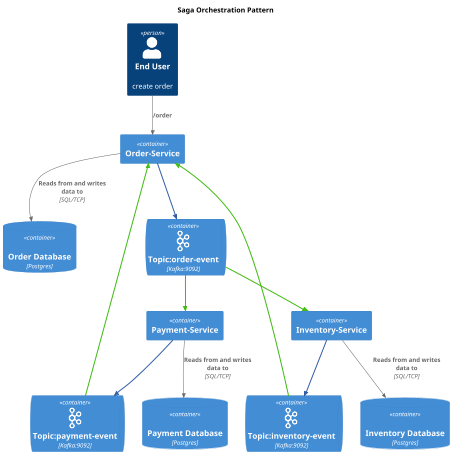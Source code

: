 @startuml

title Saga Orchestration Pattern

!include <C4/C4>
!include <C4/C4_Container>
!include <C4/C4_Component>

!include <cloudinsight/kafka>
!include <cloudinsight/cassandra>

scale 0.5
AddRelTag("kafka_link_outward", $textColor=#335DA5, $lineColor=#335DA5, $lineStyle=bold())
AddRelTag("kafka_link_inward", $textColor=#3FBA11, $lineColor=#3FBA11, $lineStyle=bold())


' External actor
Person(enduser, "End User", "create order")

Container(order_service, "Order-Service")
ContainerDb(order_db, "Order Database", $techn="Postgres", $sprite="postgres")
ContainerQueue(payment_event, "Topic:payment-event", "Kafka:9092", $sprite="kafka")
ContainerQueue(inventory_event, "Topic:inventory-event", "Kafka:9092", $sprite="kafka")
ContainerQueue(order_event, "Topic:order-event", "Kafka:9092", $sprite="kafka")
Container(payment_service, "Payment-Service")
Container(inventory_service, "Inventory-Service")
ContainerDb(payment_db, "Payment Database", $techn="Postgres", $sprite="postgres")
ContainerDb(invnetory_db, "Inventory Database", $techn="Postgres", $sprite="postgres")

Rel(enduser, order_service, "/order")
Rel(order_service, order_db, "Reads from and writes data to",  $techn="SQL/TCP")
Rel(order_service, order_event, "", $tags="kafka_link_outward")
Rel(payment_event, order_service, "", $tags="kafka_link_inward")
Rel(inventory_event, order_service, "", $tags="kafka_link_inward")
Rel(order_event, inventory_service, "", $tags="kafka_link_inward")
Rel(order_event, payment_service, "", $tags="kafka_link_inward")
Rel(payment_service, payment_event, "", $tags="kafka_link_outward")
Rel(inventory_service, inventory_event, "", $tags="kafka_link_outward")
Rel(payment_service, payment_db, "Reads from and writes data to",  $techn="SQL/TCP")
Rel(inventory_service, invnetory_db, "Reads from and writes data to",  $techn="SQL/TCP")

@enduml